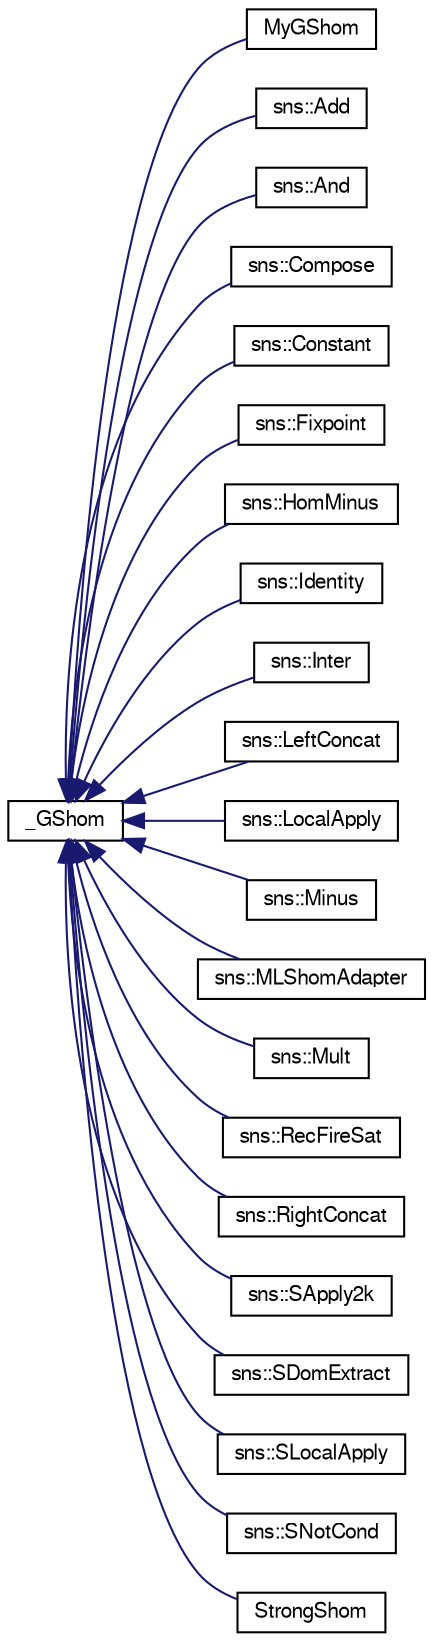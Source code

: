 digraph "Graphical Class Hierarchy"
{
  edge [fontname="FreeSans",fontsize="10",labelfontname="FreeSans",labelfontsize="10"];
  node [fontname="FreeSans",fontsize="10",shape=record];
  rankdir="LR";
  Node1 [label="_GShom",height=0.2,width=0.4,color="black", fillcolor="white", style="filled",URL="$class__GShom.html",tooltip="The concrete data class for Homomorphisms. "];
  Node1 -> Node2 [dir="back",color="midnightblue",fontsize="10",style="solid",fontname="FreeSans"];
  Node2 [label="MyGShom",height=0.2,width=0.4,color="black", fillcolor="white", style="filled",URL="$classMyGShom.html"];
  Node1 -> Node3 [dir="back",color="midnightblue",fontsize="10",style="solid",fontname="FreeSans"];
  Node3 [label="sns::Add",height=0.2,width=0.4,color="black", fillcolor="white", style="filled",URL="$classsns_1_1Add.html"];
  Node1 -> Node4 [dir="back",color="midnightblue",fontsize="10",style="solid",fontname="FreeSans"];
  Node4 [label="sns::And",height=0.2,width=0.4,color="black", fillcolor="white", style="filled",URL="$classsns_1_1And.html",tooltip="A commutative composition of n homomorphisms. "];
  Node1 -> Node5 [dir="back",color="midnightblue",fontsize="10",style="solid",fontname="FreeSans"];
  Node5 [label="sns::Compose",height=0.2,width=0.4,color="black", fillcolor="white", style="filled",URL="$classsns_1_1Compose.html"];
  Node1 -> Node6 [dir="back",color="midnightblue",fontsize="10",style="solid",fontname="FreeSans"];
  Node6 [label="sns::Constant",height=0.2,width=0.4,color="black", fillcolor="white", style="filled",URL="$classsns_1_1Constant.html"];
  Node1 -> Node7 [dir="back",color="midnightblue",fontsize="10",style="solid",fontname="FreeSans"];
  Node7 [label="sns::Fixpoint",height=0.2,width=0.4,color="black", fillcolor="white", style="filled",URL="$classsns_1_1Fixpoint.html"];
  Node1 -> Node8 [dir="back",color="midnightblue",fontsize="10",style="solid",fontname="FreeSans"];
  Node8 [label="sns::HomMinus",height=0.2,width=0.4,color="black", fillcolor="white", style="filled",URL="$classsns_1_1HomMinus.html"];
  Node1 -> Node9 [dir="back",color="midnightblue",fontsize="10",style="solid",fontname="FreeSans"];
  Node9 [label="sns::Identity",height=0.2,width=0.4,color="black", fillcolor="white", style="filled",URL="$classsns_1_1Identity.html"];
  Node1 -> Node10 [dir="back",color="midnightblue",fontsize="10",style="solid",fontname="FreeSans"];
  Node10 [label="sns::Inter",height=0.2,width=0.4,color="black", fillcolor="white", style="filled",URL="$classsns_1_1Inter.html"];
  Node1 -> Node11 [dir="back",color="midnightblue",fontsize="10",style="solid",fontname="FreeSans"];
  Node11 [label="sns::LeftConcat",height=0.2,width=0.4,color="black", fillcolor="white", style="filled",URL="$classsns_1_1LeftConcat.html"];
  Node1 -> Node12 [dir="back",color="midnightblue",fontsize="10",style="solid",fontname="FreeSans"];
  Node12 [label="sns::LocalApply",height=0.2,width=0.4,color="black", fillcolor="white", style="filled",URL="$classsns_1_1LocalApply.html"];
  Node1 -> Node13 [dir="back",color="midnightblue",fontsize="10",style="solid",fontname="FreeSans"];
  Node13 [label="sns::Minus",height=0.2,width=0.4,color="black", fillcolor="white", style="filled",URL="$classsns_1_1Minus.html"];
  Node1 -> Node14 [dir="back",color="midnightblue",fontsize="10",style="solid",fontname="FreeSans"];
  Node14 [label="sns::MLShomAdapter",height=0.2,width=0.4,color="black", fillcolor="white", style="filled",URL="$classsns_1_1MLShomAdapter.html"];
  Node1 -> Node15 [dir="back",color="midnightblue",fontsize="10",style="solid",fontname="FreeSans"];
  Node15 [label="sns::Mult",height=0.2,width=0.4,color="black", fillcolor="white", style="filled",URL="$classsns_1_1Mult.html"];
  Node1 -> Node16 [dir="back",color="midnightblue",fontsize="10",style="solid",fontname="FreeSans"];
  Node16 [label="sns::RecFireSat",height=0.2,width=0.4,color="black", fillcolor="white", style="filled",URL="$classsns_1_1RecFireSat.html"];
  Node1 -> Node17 [dir="back",color="midnightblue",fontsize="10",style="solid",fontname="FreeSans"];
  Node17 [label="sns::RightConcat",height=0.2,width=0.4,color="black", fillcolor="white", style="filled",URL="$classsns_1_1RightConcat.html"];
  Node1 -> Node18 [dir="back",color="midnightblue",fontsize="10",style="solid",fontname="FreeSans"];
  Node18 [label="sns::SApply2k",height=0.2,width=0.4,color="black", fillcolor="white", style="filled",URL="$classsns_1_1SApply2k.html"];
  Node1 -> Node19 [dir="back",color="midnightblue",fontsize="10",style="solid",fontname="FreeSans"];
  Node19 [label="sns::SDomExtract",height=0.2,width=0.4,color="black", fillcolor="white", style="filled",URL="$classsns_1_1SDomExtract.html",tooltip="Extractor of variable domains for invert computations. "];
  Node1 -> Node20 [dir="back",color="midnightblue",fontsize="10",style="solid",fontname="FreeSans"];
  Node20 [label="sns::SLocalApply",height=0.2,width=0.4,color="black", fillcolor="white", style="filled",URL="$classsns_1_1SLocalApply.html"];
  Node1 -> Node21 [dir="back",color="midnightblue",fontsize="10",style="solid",fontname="FreeSans"];
  Node21 [label="sns::SNotCond",height=0.2,width=0.4,color="black", fillcolor="white", style="filled",URL="$classsns_1_1SNotCond.html"];
  Node1 -> Node22 [dir="back",color="midnightblue",fontsize="10",style="solid",fontname="FreeSans"];
  Node22 [label="StrongShom",height=0.2,width=0.4,color="black", fillcolor="white", style="filled",URL="$classStrongShom.html",tooltip="The abstract base class for user defined operations. "];
}
